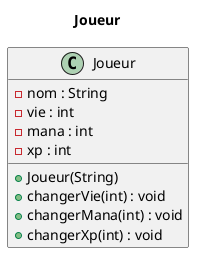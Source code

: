 @startuml

title Joueur

class Joueur {
    - nom : String
    - vie : int
    - mana : int
    - xp : int
    + Joueur(String)
    + changerVie(int) : void
    + changerMana(int) : void
    + changerXp(int) : void
}

@enduml